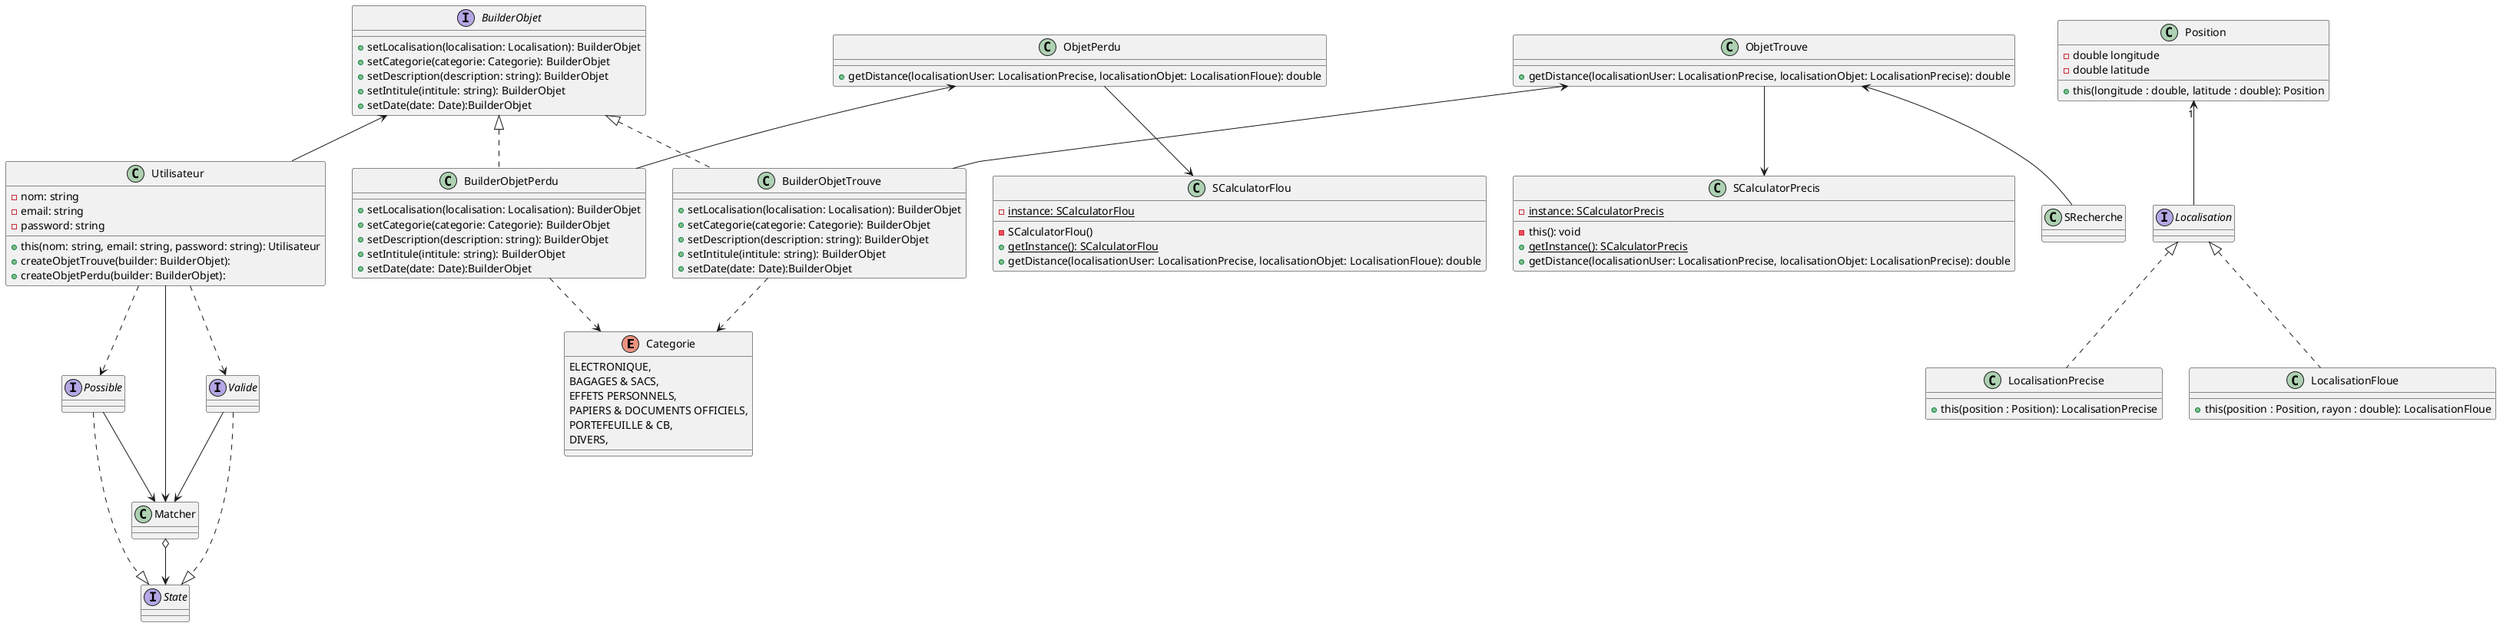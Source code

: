 @startuml
'https://plantuml.com/class-diagram

enum Categorie
{
    ELECTRONIQUE,
    BAGAGES & SACS,
    EFFETS PERSONNELS, /' Clés, ...'/
    PAPIERS & DOCUMENTS OFFICIELS,
    PORTEFEUILLE & CB,
    DIVERS,
}

class Position
{
    - double longitude
    - double latitude
    + this(longitude : double, latitude : double): Position
}

interface Localisation
{
}

class LocalisationPrecise
{
    +this(position : Position): LocalisationPrecise
}

class LocalisationFloue
{
    +this(position : Position, rayon : double): LocalisationFloue
}

/' Ajouter un setUser() ????'/
interface BuilderObjet{
    +setLocalisation(localisation: Localisation): BuilderObjet
    +setCategorie(categorie: Categorie): BuilderObjet
    +setDescription(description: string): BuilderObjet
    +setIntitule(intitule: string): BuilderObjet
    +setDate(date: Date):BuilderObjet
}

class BuilderObjetPerdu{
    +setLocalisation(localisation: Localisation): BuilderObjet
    +setCategorie(categorie: Categorie): BuilderObjet
    +setDescription(description: string): BuilderObjet
    +setIntitule(intitule: string): BuilderObjet
    +setDate(date: Date):BuilderObjet

}

class BuilderObjetTrouve{
    +setLocalisation(localisation: Localisation): BuilderObjet
    +setCategorie(categorie: Categorie): BuilderObjet
    +setDescription(description: string): BuilderObjet
    +setIntitule(intitule: string): BuilderObjet
    +setDate(date: Date):BuilderObjet
}

class ObjetTrouve{
    +getDistance(localisationUser: LocalisationPrecise, localisationObjet: LocalisationPrecise): double
}

class ObjetPerdu{
    +getDistance(localisationUser: LocalisationPrecise, localisationObjet: LocalisationFloue): double
}

/' Director de patron builder '/
/' Client de patron state '/
class Utilisateur{
    -nom: string
    -email: string
    -password: string
    +this(nom: string, email: string, password: string): Utilisateur
    +createObjetTrouve(builder: BuilderObjet):
    +createObjetPerdu(builder: BuilderObjet):
}

class SCalculatorPrecis{
    -{static} instance: SCalculatorPrecis
    -this(): void
    +{static} getInstance(): SCalculatorPrecis
    +getDistance(localisationUser: LocalisationPrecise, localisationObjet: LocalisationPrecise): double
}

class SCalculatorFlou{
    -{static} instance: SCalculatorFlou
    -SCalculatorFlou()
    +{static} getInstance(): SCalculatorFlou
    +getDistance(localisationUser: LocalisationPrecise, localisationObjet: LocalisationFloue): double
}

class SRecherche{

}

/' Context du patron state '/
class Matcher{}

interface State{}

interface Possible{}

interface Valide{}

BuilderObjet <|.. BuilderObjetPerdu
BuilderObjet <|.. BuilderObjetTrouve
BuilderObjet <-- Utilisateur
ObjetTrouve <-- BuilderObjetTrouve
ObjetPerdu <-- BuilderObjetPerdu

BuilderObjetPerdu ..> Categorie
BuilderObjetTrouve ..> Categorie

ObjetPerdu --> SCalculatorFlou
ObjetTrouve --> SCalculatorPrecis

ObjetTrouve <-- SRecherche

Localisation <|.. LocalisationPrecise
Localisation <|.. LocalisationFloue

Position "1" <-- Localisation

Valide ..|> State
Possible ..|> State
Utilisateur ..> Valide
Utilisateur ..> Possible
Utilisateur --> Matcher
Matcher o--> State
Valide --> Matcher
Possible --> Matcher

@enduml